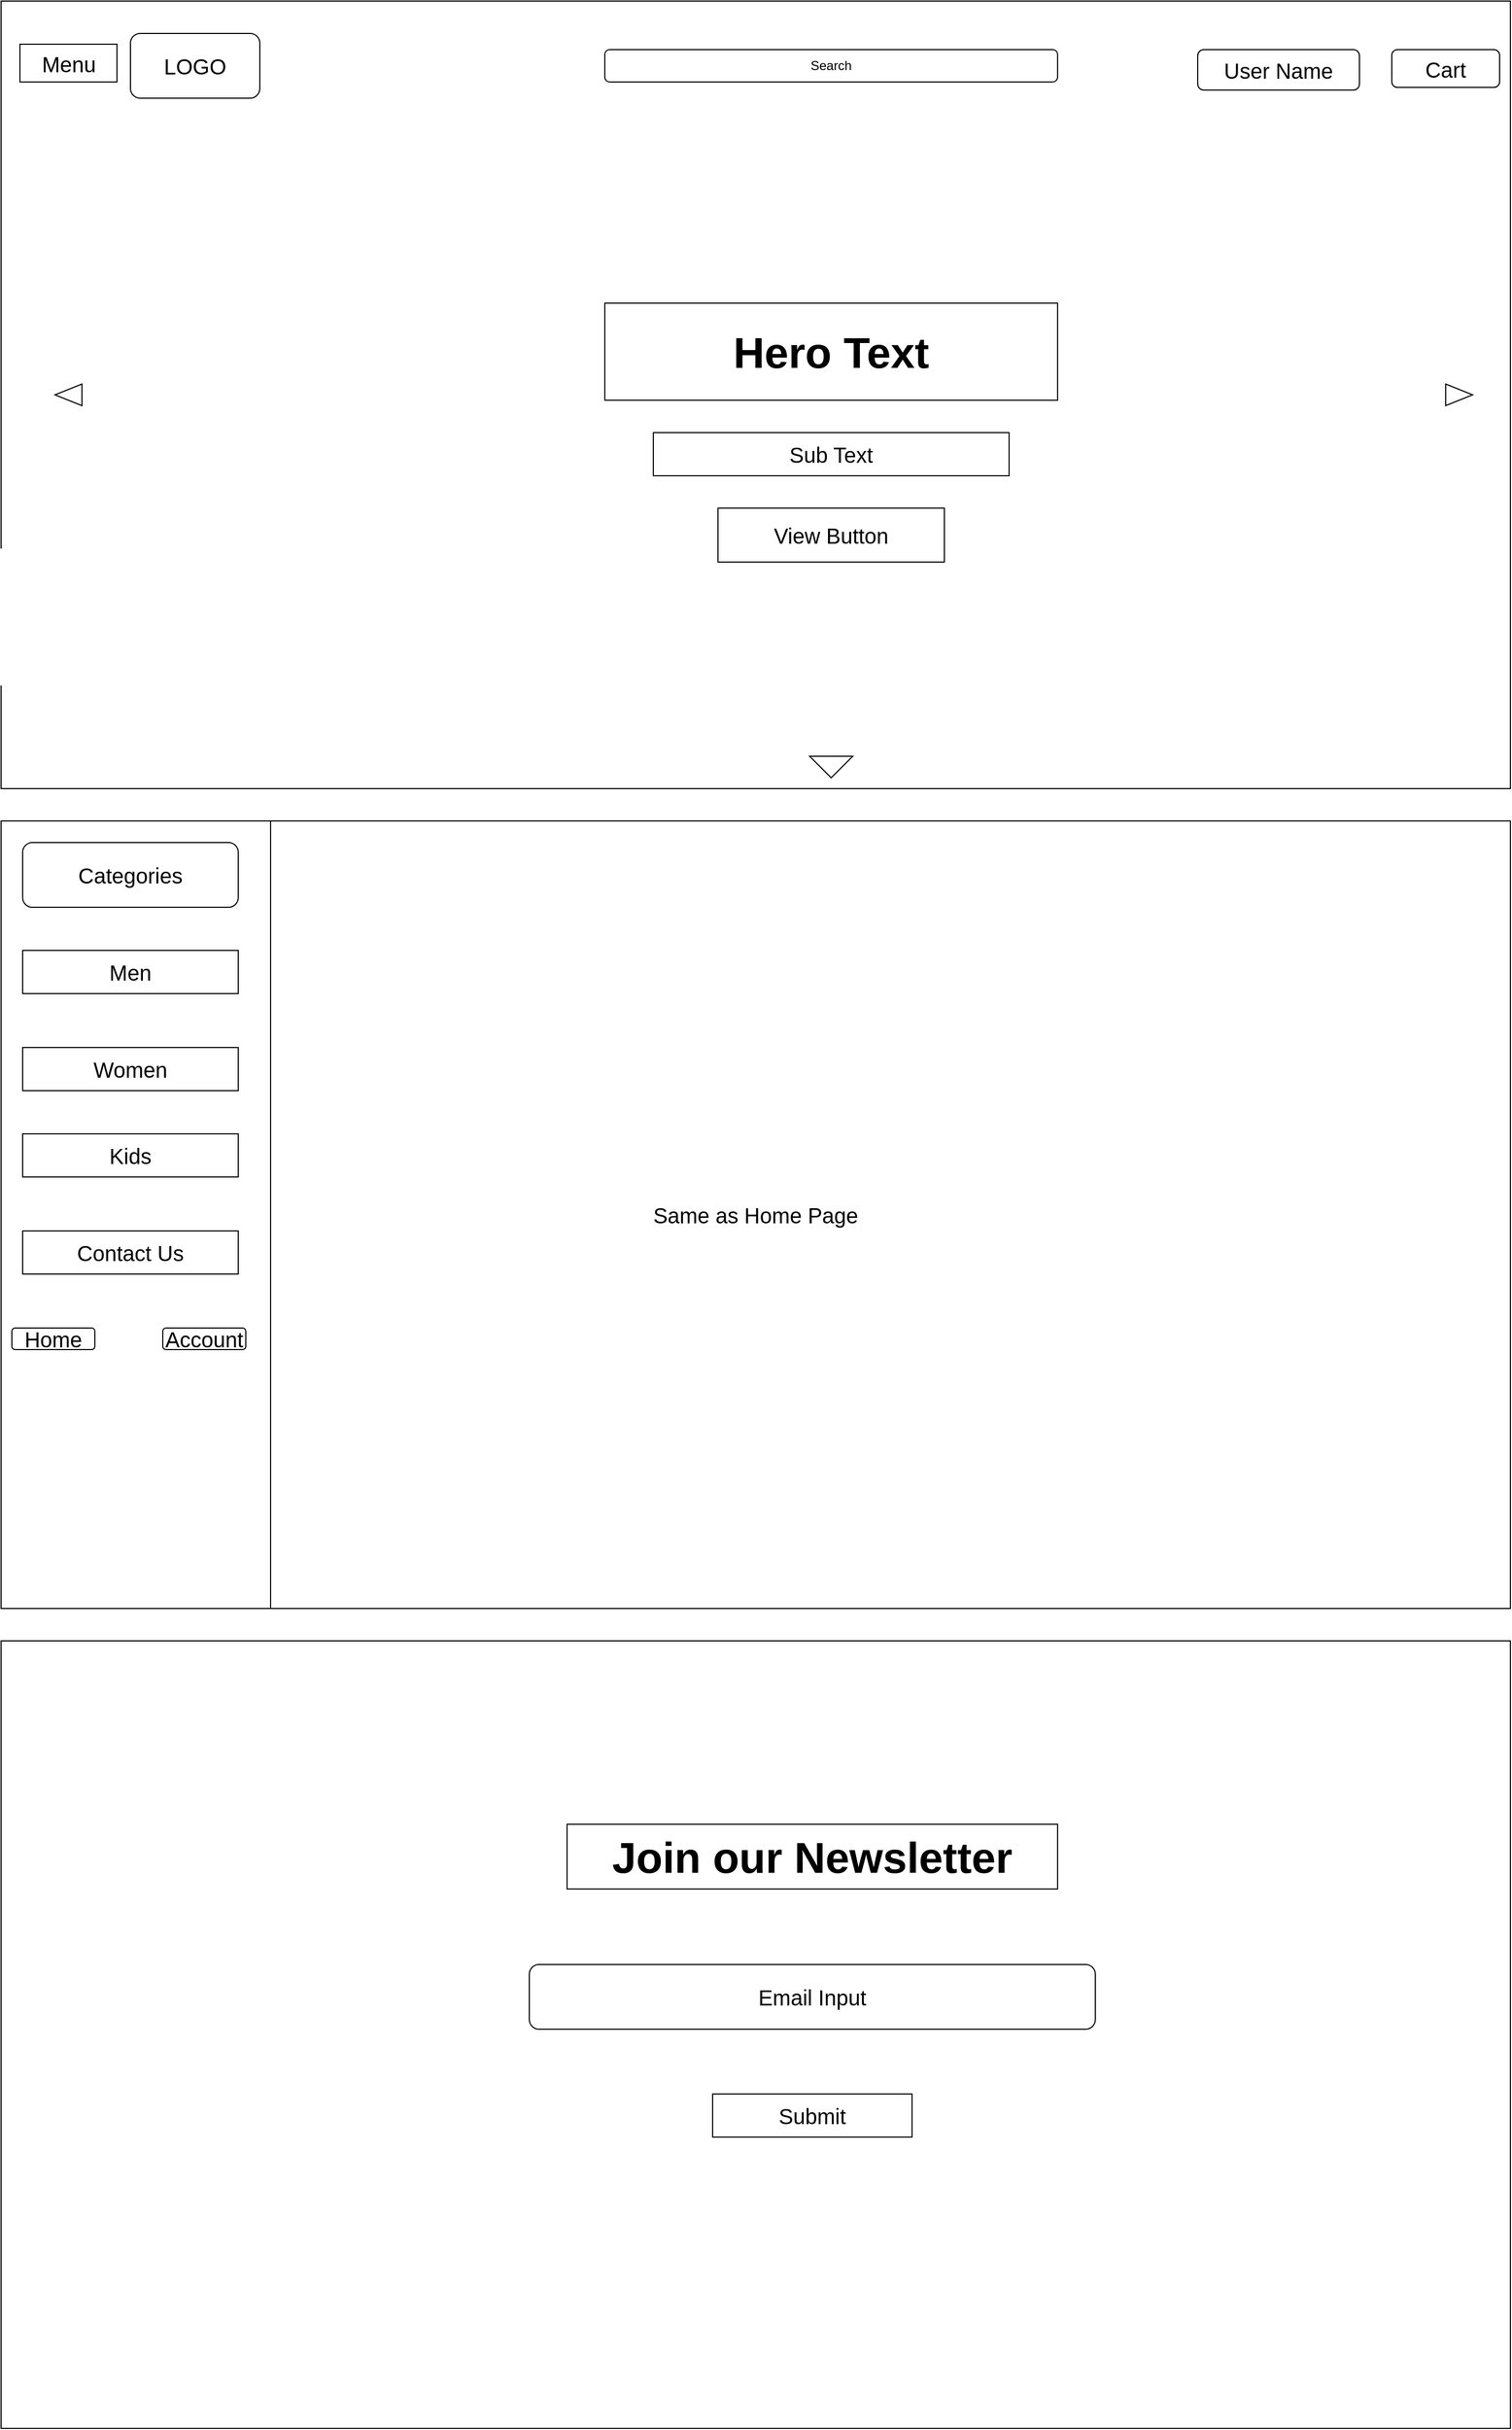 <mxfile version="13.7.8" type="device"><diagram id="LapnsknNygOnQaLXqGM-" name="Page-1"><mxGraphModel dx="2272" dy="1932" grid="1" gridSize="10" guides="1" tooltips="1" connect="1" arrows="1" fold="1" page="1" pageScale="1" pageWidth="850" pageHeight="1100" math="0" shadow="0"><root><mxCell id="0"/><mxCell id="1" parent="0"/><mxCell id="xl0duBY06ATXSQfqSk2B-1" value="" style="rounded=0;whiteSpace=wrap;html=1;fontSize=20;align=center;" vertex="1" parent="1"><mxGeometry x="-280" y="-120" width="1400" height="730" as="geometry"/></mxCell><mxCell id="xl0duBY06ATXSQfqSk2B-6" value="Search" style="rounded=1;whiteSpace=wrap;html=1;align=center;" vertex="1" parent="1"><mxGeometry x="280" y="-75" width="420" height="30" as="geometry"/></mxCell><mxCell id="xl0duBY06ATXSQfqSk2B-7" value="LOGO" style="rounded=1;whiteSpace=wrap;html=1;fontSize=20;align=center;" vertex="1" parent="1"><mxGeometry x="-160" y="-90" width="120" height="60" as="geometry"/></mxCell><mxCell id="xl0duBY06ATXSQfqSk2B-8" value="Menu" style="rounded=0;whiteSpace=wrap;html=1;fontSize=20;align=center;" vertex="1" parent="1"><mxGeometry x="-262.5" y="-80" width="90" height="35" as="geometry"/></mxCell><mxCell id="xl0duBY06ATXSQfqSk2B-10" value="User Name" style="rounded=1;whiteSpace=wrap;html=1;fontSize=20;align=center;" vertex="1" parent="1"><mxGeometry x="830" y="-75" width="150" height="37.5" as="geometry"/></mxCell><mxCell id="xl0duBY06ATXSQfqSk2B-11" value="Cart" style="rounded=1;whiteSpace=wrap;html=1;fontSize=20;align=center;" vertex="1" parent="1"><mxGeometry x="1010" y="-75" width="100" height="35" as="geometry"/></mxCell><mxCell id="xl0duBY06ATXSQfqSk2B-12" value="&lt;h1&gt;Hero Text&lt;/h1&gt;" style="rounded=0;whiteSpace=wrap;html=1;fontSize=20;align=center;" vertex="1" parent="1"><mxGeometry x="280" y="160" width="420" height="90" as="geometry"/></mxCell><mxCell id="xl0duBY06ATXSQfqSk2B-13" value="View Button" style="rounded=0;whiteSpace=wrap;html=1;fontSize=20;align=center;" vertex="1" parent="1"><mxGeometry x="385" y="350" width="210" height="50" as="geometry"/></mxCell><mxCell id="xl0duBY06ATXSQfqSk2B-14" value="Sub Text" style="rounded=0;whiteSpace=wrap;html=1;fontSize=20;align=center;" vertex="1" parent="1"><mxGeometry x="325" y="280" width="330" height="40" as="geometry"/></mxCell><mxCell id="xl0duBY06ATXSQfqSk2B-15" value="" style="html=1;shadow=0;dashed=0;align=center;verticalAlign=middle;shape=mxgraph.arrows2.arrow;dy=0.6;dx=40;direction=south;notch=0;fontSize=20;" vertex="1" parent="1"><mxGeometry x="470" y="580" width="40" height="20" as="geometry"/></mxCell><mxCell id="xl0duBY06ATXSQfqSk2B-16" value="" style="html=1;shadow=0;dashed=0;align=center;verticalAlign=middle;shape=mxgraph.arrows2.arrow;dy=0;dx=30;notch=0;fontSize=20;" vertex="1" parent="1"><mxGeometry x="1060" y="235" width="25" height="20" as="geometry"/></mxCell><mxCell id="xl0duBY06ATXSQfqSk2B-17" value="" style="html=1;shadow=0;dashed=0;align=center;verticalAlign=middle;shape=mxgraph.arrows2.arrow;dy=0;dx=30;notch=0;fontSize=20;direction=west;" vertex="1" parent="1"><mxGeometry x="-230" y="235" width="25" height="20" as="geometry"/></mxCell><mxCell id="xl0duBY06ATXSQfqSk2B-18" value="Same as Home Page" style="rounded=0;whiteSpace=wrap;html=1;fontSize=20;align=center;" vertex="1" parent="1"><mxGeometry x="-280" y="640" width="1400" height="730" as="geometry"/></mxCell><mxCell id="xl0duBY06ATXSQfqSk2B-19" value="" style="rounded=0;whiteSpace=wrap;html=1;fontSize=20;align=center;" vertex="1" parent="1"><mxGeometry x="-280" y="640" width="250" height="730" as="geometry"/></mxCell><mxCell id="xl0duBY06ATXSQfqSk2B-20" value="Categories" style="rounded=1;whiteSpace=wrap;html=1;fontSize=20;align=center;" vertex="1" parent="1"><mxGeometry x="-260" y="660" width="200" height="60" as="geometry"/></mxCell><mxCell id="xl0duBY06ATXSQfqSk2B-21" value="Men" style="rounded=0;whiteSpace=wrap;html=1;fontSize=20;align=center;" vertex="1" parent="1"><mxGeometry x="-260" y="760" width="200" height="40" as="geometry"/></mxCell><mxCell id="xl0duBY06ATXSQfqSk2B-22" value="Women" style="rounded=0;whiteSpace=wrap;html=1;fontSize=20;align=center;" vertex="1" parent="1"><mxGeometry x="-260" y="850" width="200" height="40" as="geometry"/></mxCell><mxCell id="xl0duBY06ATXSQfqSk2B-23" value="Kids" style="rounded=0;whiteSpace=wrap;html=1;fontSize=20;align=center;" vertex="1" parent="1"><mxGeometry x="-260" y="930" width="200" height="40" as="geometry"/></mxCell><mxCell id="xl0duBY06ATXSQfqSk2B-25" value="Contact Us" style="rounded=0;whiteSpace=wrap;html=1;fontSize=20;align=center;" vertex="1" parent="1"><mxGeometry x="-260" y="1020" width="200" height="40" as="geometry"/></mxCell><mxCell id="xl0duBY06ATXSQfqSk2B-26" value="Home" style="rounded=1;whiteSpace=wrap;html=1;fontSize=20;align=center;" vertex="1" parent="1"><mxGeometry x="-270" y="1110" width="77" height="20" as="geometry"/></mxCell><mxCell id="xl0duBY06ATXSQfqSk2B-27" value="Account" style="rounded=1;whiteSpace=wrap;html=1;fontSize=20;align=center;" vertex="1" parent="1"><mxGeometry x="-130" y="1110" width="77" height="20" as="geometry"/></mxCell><mxCell id="xl0duBY06ATXSQfqSk2B-29" value="" style="rounded=0;whiteSpace=wrap;html=1;fontSize=20;align=center;" vertex="1" parent="1"><mxGeometry x="-280" y="1400" width="1400" height="730" as="geometry"/></mxCell><mxCell id="xl0duBY06ATXSQfqSk2B-30" value="&lt;h1&gt;Join our Newsletter&lt;/h1&gt;" style="rounded=0;whiteSpace=wrap;html=1;strokeColor=#000000;fontSize=20;align=center;" vertex="1" parent="1"><mxGeometry x="245" y="1570" width="455" height="60" as="geometry"/></mxCell><mxCell id="xl0duBY06ATXSQfqSk2B-31" value="Email Input" style="rounded=1;whiteSpace=wrap;html=1;strokeColor=#000000;fontSize=20;align=center;" vertex="1" parent="1"><mxGeometry x="210" y="1700" width="525" height="60" as="geometry"/></mxCell><mxCell id="xl0duBY06ATXSQfqSk2B-32" value="Submit" style="rounded=0;whiteSpace=wrap;html=1;strokeColor=#000000;fontSize=20;align=center;" vertex="1" parent="1"><mxGeometry x="380" y="1820" width="185" height="40" as="geometry"/></mxCell></root></mxGraphModel></diagram></mxfile>